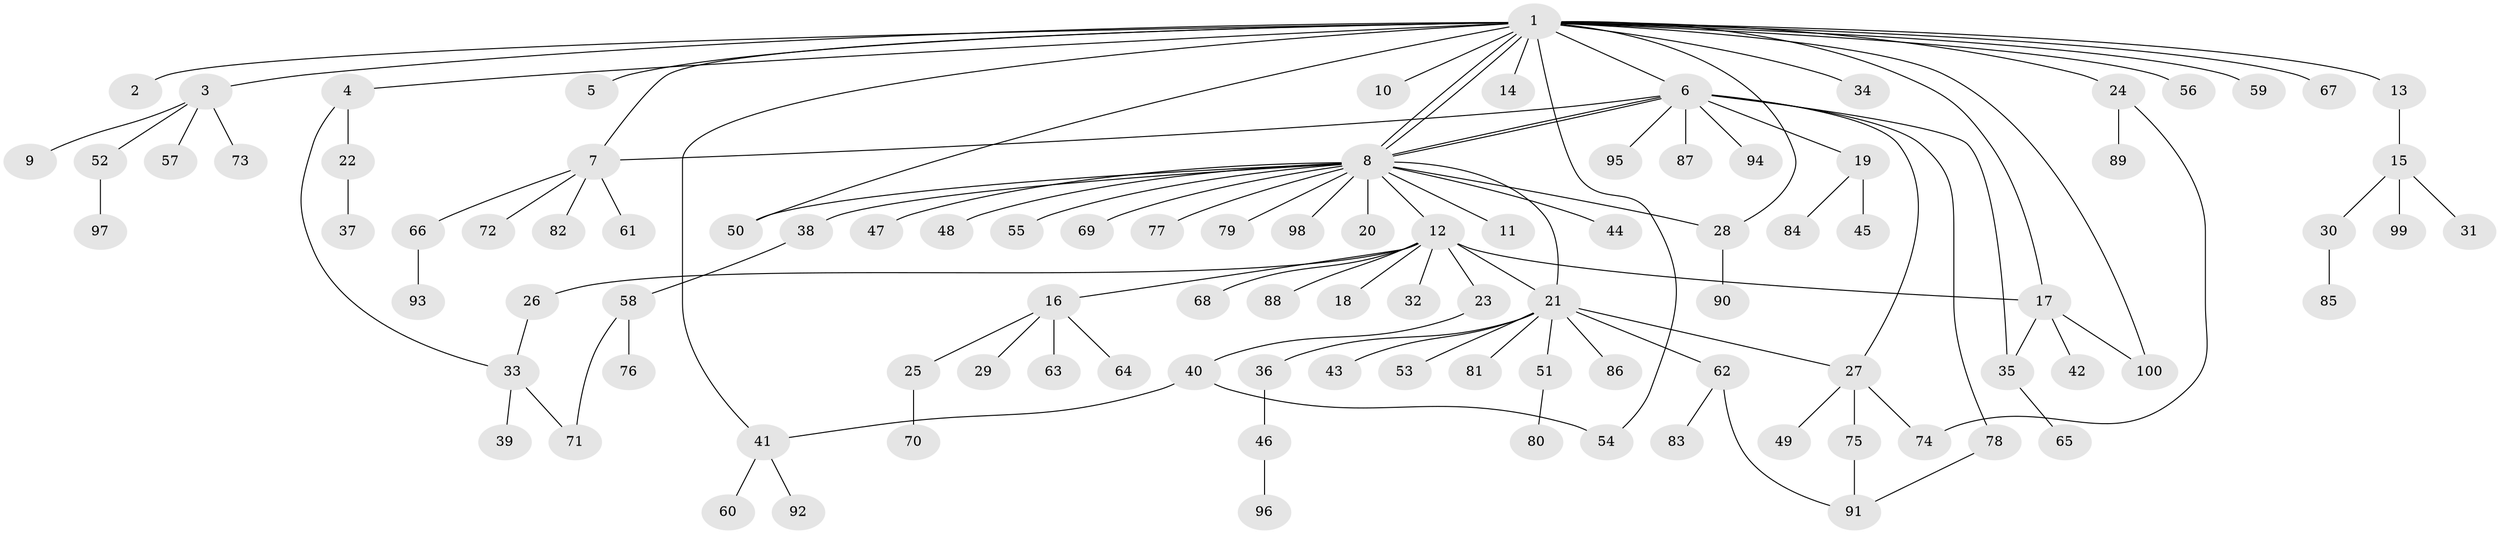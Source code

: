 // coarse degree distribution, {21: 0.013157894736842105, 1: 0.6447368421052632, 4: 0.039473684210526314, 5: 0.039473684210526314, 10: 0.013157894736842105, 18: 0.013157894736842105, 13: 0.013157894736842105, 2: 0.15789473684210525, 6: 0.013157894736842105, 9: 0.013157894736842105, 3: 0.039473684210526314}
// Generated by graph-tools (version 1.1) at 2025/52/02/27/25 19:52:00]
// undirected, 100 vertices, 117 edges
graph export_dot {
graph [start="1"]
  node [color=gray90,style=filled];
  1;
  2;
  3;
  4;
  5;
  6;
  7;
  8;
  9;
  10;
  11;
  12;
  13;
  14;
  15;
  16;
  17;
  18;
  19;
  20;
  21;
  22;
  23;
  24;
  25;
  26;
  27;
  28;
  29;
  30;
  31;
  32;
  33;
  34;
  35;
  36;
  37;
  38;
  39;
  40;
  41;
  42;
  43;
  44;
  45;
  46;
  47;
  48;
  49;
  50;
  51;
  52;
  53;
  54;
  55;
  56;
  57;
  58;
  59;
  60;
  61;
  62;
  63;
  64;
  65;
  66;
  67;
  68;
  69;
  70;
  71;
  72;
  73;
  74;
  75;
  76;
  77;
  78;
  79;
  80;
  81;
  82;
  83;
  84;
  85;
  86;
  87;
  88;
  89;
  90;
  91;
  92;
  93;
  94;
  95;
  96;
  97;
  98;
  99;
  100;
  1 -- 2;
  1 -- 3;
  1 -- 4;
  1 -- 5;
  1 -- 6;
  1 -- 7;
  1 -- 8;
  1 -- 8;
  1 -- 10;
  1 -- 13;
  1 -- 14;
  1 -- 17;
  1 -- 24;
  1 -- 28;
  1 -- 34;
  1 -- 41;
  1 -- 50;
  1 -- 54;
  1 -- 56;
  1 -- 59;
  1 -- 67;
  1 -- 100;
  3 -- 9;
  3 -- 52;
  3 -- 57;
  3 -- 73;
  4 -- 22;
  4 -- 33;
  6 -- 7;
  6 -- 8;
  6 -- 8;
  6 -- 19;
  6 -- 27;
  6 -- 35;
  6 -- 78;
  6 -- 87;
  6 -- 94;
  6 -- 95;
  7 -- 61;
  7 -- 66;
  7 -- 72;
  7 -- 82;
  8 -- 11;
  8 -- 12;
  8 -- 20;
  8 -- 21;
  8 -- 28;
  8 -- 38;
  8 -- 44;
  8 -- 47;
  8 -- 48;
  8 -- 50;
  8 -- 55;
  8 -- 69;
  8 -- 77;
  8 -- 79;
  8 -- 98;
  12 -- 16;
  12 -- 17;
  12 -- 18;
  12 -- 21;
  12 -- 23;
  12 -- 26;
  12 -- 32;
  12 -- 68;
  12 -- 88;
  13 -- 15;
  15 -- 30;
  15 -- 31;
  15 -- 99;
  16 -- 25;
  16 -- 29;
  16 -- 63;
  16 -- 64;
  17 -- 35;
  17 -- 42;
  17 -- 100;
  19 -- 45;
  19 -- 84;
  21 -- 27;
  21 -- 36;
  21 -- 43;
  21 -- 51;
  21 -- 53;
  21 -- 62;
  21 -- 81;
  21 -- 86;
  22 -- 37;
  23 -- 40;
  24 -- 74;
  24 -- 89;
  25 -- 70;
  26 -- 33;
  27 -- 49;
  27 -- 74;
  27 -- 75;
  28 -- 90;
  30 -- 85;
  33 -- 39;
  33 -- 71;
  35 -- 65;
  36 -- 46;
  38 -- 58;
  40 -- 41;
  40 -- 54;
  41 -- 60;
  41 -- 92;
  46 -- 96;
  51 -- 80;
  52 -- 97;
  58 -- 71;
  58 -- 76;
  62 -- 83;
  62 -- 91;
  66 -- 93;
  75 -- 91;
  78 -- 91;
}
